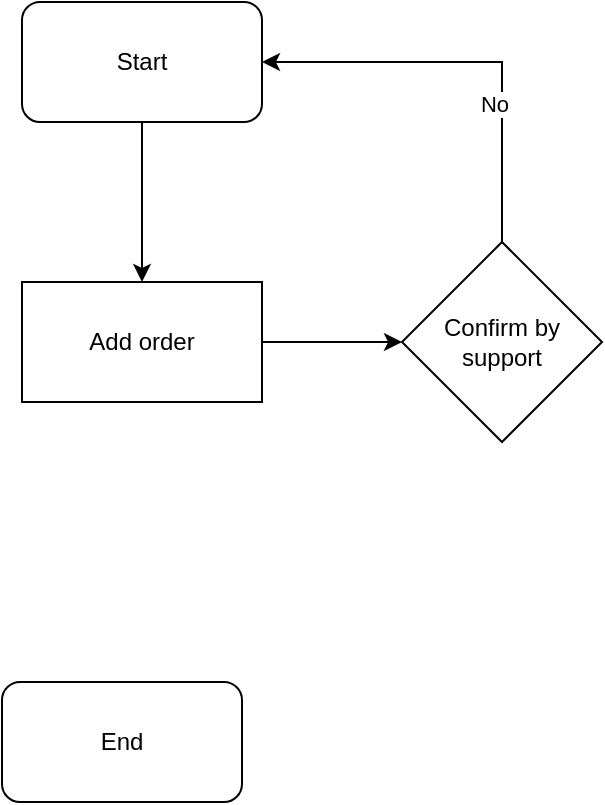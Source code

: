 <mxfile version="21.6.8" type="github">
  <diagram id="C5RBs43oDa-KdzZeNtuy" name="Page-1">
    <mxGraphModel dx="1007" dy="538" grid="1" gridSize="10" guides="1" tooltips="1" connect="1" arrows="1" fold="1" page="1" pageScale="1" pageWidth="827" pageHeight="1169" math="0" shadow="0">
      <root>
        <mxCell id="WIyWlLk6GJQsqaUBKTNV-0" />
        <mxCell id="WIyWlLk6GJQsqaUBKTNV-1" parent="WIyWlLk6GJQsqaUBKTNV-0" />
        <mxCell id="Yngvl4g2AP0HGMIR6ryA-4" style="edgeStyle=orthogonalEdgeStyle;rounded=0;orthogonalLoop=1;jettySize=auto;html=1;entryX=0.5;entryY=0;entryDx=0;entryDy=0;" edge="1" parent="WIyWlLk6GJQsqaUBKTNV-1" source="Yngvl4g2AP0HGMIR6ryA-0" target="Yngvl4g2AP0HGMIR6ryA-2">
          <mxGeometry relative="1" as="geometry" />
        </mxCell>
        <mxCell id="Yngvl4g2AP0HGMIR6ryA-0" value="Start" style="rounded=1;whiteSpace=wrap;html=1;" vertex="1" parent="WIyWlLk6GJQsqaUBKTNV-1">
          <mxGeometry x="60" y="20" width="120" height="60" as="geometry" />
        </mxCell>
        <mxCell id="Yngvl4g2AP0HGMIR6ryA-1" value="End" style="rounded=1;whiteSpace=wrap;html=1;" vertex="1" parent="WIyWlLk6GJQsqaUBKTNV-1">
          <mxGeometry x="50" y="360" width="120" height="60" as="geometry" />
        </mxCell>
        <mxCell id="Yngvl4g2AP0HGMIR6ryA-6" style="edgeStyle=orthogonalEdgeStyle;rounded=0;orthogonalLoop=1;jettySize=auto;html=1;entryX=0;entryY=0.5;entryDx=0;entryDy=0;" edge="1" parent="WIyWlLk6GJQsqaUBKTNV-1" source="Yngvl4g2AP0HGMIR6ryA-2" target="Yngvl4g2AP0HGMIR6ryA-5">
          <mxGeometry relative="1" as="geometry" />
        </mxCell>
        <mxCell id="Yngvl4g2AP0HGMIR6ryA-2" value="Add order" style="rounded=0;whiteSpace=wrap;html=1;" vertex="1" parent="WIyWlLk6GJQsqaUBKTNV-1">
          <mxGeometry x="60" y="160" width="120" height="60" as="geometry" />
        </mxCell>
        <mxCell id="Yngvl4g2AP0HGMIR6ryA-10" style="edgeStyle=orthogonalEdgeStyle;rounded=0;orthogonalLoop=1;jettySize=auto;html=1;exitX=0.5;exitY=0;exitDx=0;exitDy=0;entryX=1;entryY=0.5;entryDx=0;entryDy=0;" edge="1" parent="WIyWlLk6GJQsqaUBKTNV-1" source="Yngvl4g2AP0HGMIR6ryA-5" target="Yngvl4g2AP0HGMIR6ryA-0">
          <mxGeometry relative="1" as="geometry">
            <mxPoint x="400" y="70" as="sourcePoint" />
            <mxPoint x="260" y="40" as="targetPoint" />
          </mxGeometry>
        </mxCell>
        <mxCell id="Yngvl4g2AP0HGMIR6ryA-11" value="No" style="edgeLabel;html=1;align=center;verticalAlign=middle;resizable=0;points=[];" vertex="1" connectable="0" parent="Yngvl4g2AP0HGMIR6ryA-10">
          <mxGeometry x="-0.344" y="4" relative="1" as="geometry">
            <mxPoint as="offset" />
          </mxGeometry>
        </mxCell>
        <mxCell id="Yngvl4g2AP0HGMIR6ryA-5" value="Confirm by support" style="rhombus;whiteSpace=wrap;html=1;" vertex="1" parent="WIyWlLk6GJQsqaUBKTNV-1">
          <mxGeometry x="250" y="140" width="100" height="100" as="geometry" />
        </mxCell>
      </root>
    </mxGraphModel>
  </diagram>
</mxfile>
